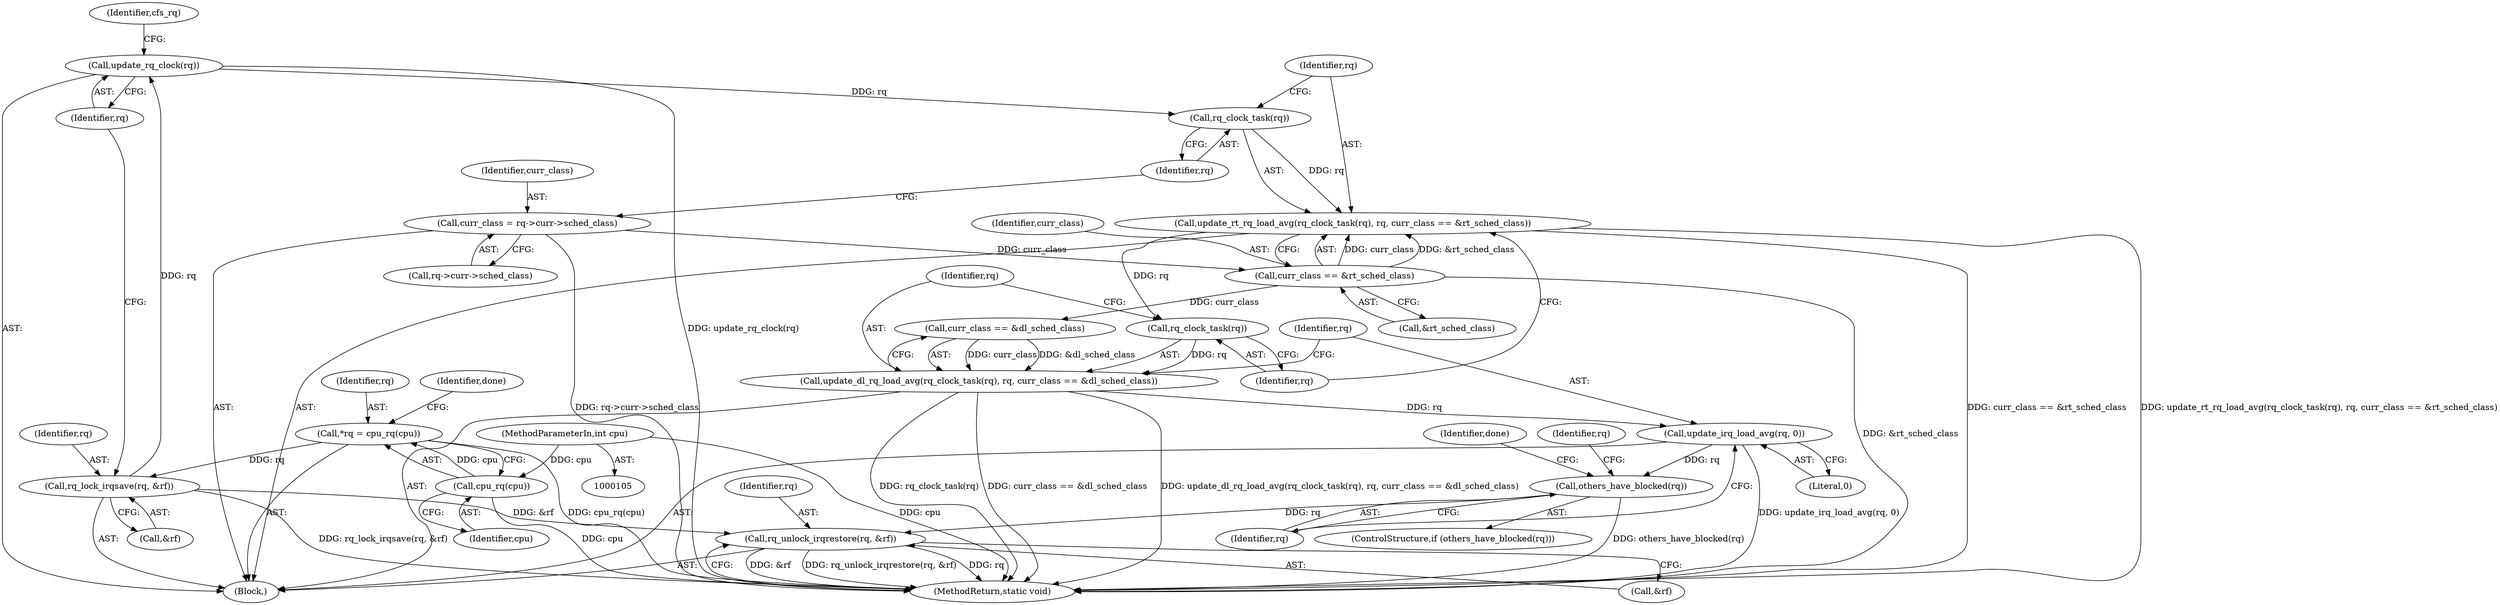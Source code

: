 digraph "0_linux_c40f7d74c741a907cfaeb73a7697081881c497d0_1@API" {
"1000173" [label="(Call,update_rt_rq_load_avg(rq_clock_task(rq), rq, curr_class == &rt_sched_class))"];
"1000174" [label="(Call,rq_clock_task(rq))"];
"1000124" [label="(Call,update_rq_clock(rq))"];
"1000120" [label="(Call,rq_lock_irqsave(rq, &rf))"];
"1000109" [label="(Call,*rq = cpu_rq(cpu))"];
"1000111" [label="(Call,cpu_rq(cpu))"];
"1000106" [label="(MethodParameterIn,int cpu)"];
"1000177" [label="(Call,curr_class == &rt_sched_class)"];
"1000166" [label="(Call,curr_class = rq->curr->sched_class)"];
"1000182" [label="(Call,rq_clock_task(rq))"];
"1000181" [label="(Call,update_dl_rq_load_avg(rq_clock_task(rq), rq, curr_class == &dl_sched_class))"];
"1000189" [label="(Call,update_irq_load_avg(rq, 0))"];
"1000193" [label="(Call,others_have_blocked(rq))"];
"1000210" [label="(Call,rq_unlock_irqrestore(rq, &rf))"];
"1000173" [label="(Call,update_rt_rq_load_avg(rq_clock_task(rq), rq, curr_class == &rt_sched_class))"];
"1000190" [label="(Identifier,rq)"];
"1000124" [label="(Call,update_rq_clock(rq))"];
"1000177" [label="(Call,curr_class == &rt_sched_class)"];
"1000194" [label="(Identifier,rq)"];
"1000192" [label="(ControlStructure,if (others_have_blocked(rq)))"];
"1000168" [label="(Call,rq->curr->sched_class)"];
"1000200" [label="(Identifier,rq)"];
"1000118" [label="(Identifier,done)"];
"1000210" [label="(Call,rq_unlock_irqrestore(rq, &rf))"];
"1000184" [label="(Identifier,rq)"];
"1000125" [label="(Identifier,rq)"];
"1000166" [label="(Call,curr_class = rq->curr->sched_class)"];
"1000212" [label="(Call,&rf)"];
"1000182" [label="(Call,rq_clock_task(rq))"];
"1000174" [label="(Call,rq_clock_task(rq))"];
"1000191" [label="(Literal,0)"];
"1000120" [label="(Call,rq_lock_irqsave(rq, &rf))"];
"1000110" [label="(Identifier,rq)"];
"1000211" [label="(Identifier,rq)"];
"1000214" [label="(MethodReturn,static void)"];
"1000183" [label="(Identifier,rq)"];
"1000178" [label="(Identifier,curr_class)"];
"1000130" [label="(Identifier,cfs_rq)"];
"1000189" [label="(Call,update_irq_load_avg(rq, 0))"];
"1000176" [label="(Identifier,rq)"];
"1000107" [label="(Block,)"];
"1000121" [label="(Identifier,rq)"];
"1000112" [label="(Identifier,cpu)"];
"1000111" [label="(Call,cpu_rq(cpu))"];
"1000106" [label="(MethodParameterIn,int cpu)"];
"1000175" [label="(Identifier,rq)"];
"1000196" [label="(Identifier,done)"];
"1000109" [label="(Call,*rq = cpu_rq(cpu))"];
"1000122" [label="(Call,&rf)"];
"1000179" [label="(Call,&rt_sched_class)"];
"1000181" [label="(Call,update_dl_rq_load_avg(rq_clock_task(rq), rq, curr_class == &dl_sched_class))"];
"1000193" [label="(Call,others_have_blocked(rq))"];
"1000167" [label="(Identifier,curr_class)"];
"1000185" [label="(Call,curr_class == &dl_sched_class)"];
"1000173" -> "1000107"  [label="AST: "];
"1000173" -> "1000177"  [label="CFG: "];
"1000174" -> "1000173"  [label="AST: "];
"1000176" -> "1000173"  [label="AST: "];
"1000177" -> "1000173"  [label="AST: "];
"1000183" -> "1000173"  [label="CFG: "];
"1000173" -> "1000214"  [label="DDG: update_rt_rq_load_avg(rq_clock_task(rq), rq, curr_class == &rt_sched_class)"];
"1000173" -> "1000214"  [label="DDG: curr_class == &rt_sched_class"];
"1000174" -> "1000173"  [label="DDG: rq"];
"1000177" -> "1000173"  [label="DDG: curr_class"];
"1000177" -> "1000173"  [label="DDG: &rt_sched_class"];
"1000173" -> "1000182"  [label="DDG: rq"];
"1000174" -> "1000175"  [label="CFG: "];
"1000175" -> "1000174"  [label="AST: "];
"1000176" -> "1000174"  [label="CFG: "];
"1000124" -> "1000174"  [label="DDG: rq"];
"1000124" -> "1000107"  [label="AST: "];
"1000124" -> "1000125"  [label="CFG: "];
"1000125" -> "1000124"  [label="AST: "];
"1000130" -> "1000124"  [label="CFG: "];
"1000124" -> "1000214"  [label="DDG: update_rq_clock(rq)"];
"1000120" -> "1000124"  [label="DDG: rq"];
"1000120" -> "1000107"  [label="AST: "];
"1000120" -> "1000122"  [label="CFG: "];
"1000121" -> "1000120"  [label="AST: "];
"1000122" -> "1000120"  [label="AST: "];
"1000125" -> "1000120"  [label="CFG: "];
"1000120" -> "1000214"  [label="DDG: rq_lock_irqsave(rq, &rf)"];
"1000109" -> "1000120"  [label="DDG: rq"];
"1000120" -> "1000210"  [label="DDG: &rf"];
"1000109" -> "1000107"  [label="AST: "];
"1000109" -> "1000111"  [label="CFG: "];
"1000110" -> "1000109"  [label="AST: "];
"1000111" -> "1000109"  [label="AST: "];
"1000118" -> "1000109"  [label="CFG: "];
"1000109" -> "1000214"  [label="DDG: cpu_rq(cpu)"];
"1000111" -> "1000109"  [label="DDG: cpu"];
"1000111" -> "1000112"  [label="CFG: "];
"1000112" -> "1000111"  [label="AST: "];
"1000111" -> "1000214"  [label="DDG: cpu"];
"1000106" -> "1000111"  [label="DDG: cpu"];
"1000106" -> "1000105"  [label="AST: "];
"1000106" -> "1000214"  [label="DDG: cpu"];
"1000177" -> "1000179"  [label="CFG: "];
"1000178" -> "1000177"  [label="AST: "];
"1000179" -> "1000177"  [label="AST: "];
"1000177" -> "1000214"  [label="DDG: &rt_sched_class"];
"1000166" -> "1000177"  [label="DDG: curr_class"];
"1000177" -> "1000185"  [label="DDG: curr_class"];
"1000166" -> "1000107"  [label="AST: "];
"1000166" -> "1000168"  [label="CFG: "];
"1000167" -> "1000166"  [label="AST: "];
"1000168" -> "1000166"  [label="AST: "];
"1000175" -> "1000166"  [label="CFG: "];
"1000166" -> "1000214"  [label="DDG: rq->curr->sched_class"];
"1000182" -> "1000181"  [label="AST: "];
"1000182" -> "1000183"  [label="CFG: "];
"1000183" -> "1000182"  [label="AST: "];
"1000184" -> "1000182"  [label="CFG: "];
"1000182" -> "1000181"  [label="DDG: rq"];
"1000181" -> "1000107"  [label="AST: "];
"1000181" -> "1000185"  [label="CFG: "];
"1000184" -> "1000181"  [label="AST: "];
"1000185" -> "1000181"  [label="AST: "];
"1000190" -> "1000181"  [label="CFG: "];
"1000181" -> "1000214"  [label="DDG: curr_class == &dl_sched_class"];
"1000181" -> "1000214"  [label="DDG: update_dl_rq_load_avg(rq_clock_task(rq), rq, curr_class == &dl_sched_class)"];
"1000181" -> "1000214"  [label="DDG: rq_clock_task(rq)"];
"1000185" -> "1000181"  [label="DDG: curr_class"];
"1000185" -> "1000181"  [label="DDG: &dl_sched_class"];
"1000181" -> "1000189"  [label="DDG: rq"];
"1000189" -> "1000107"  [label="AST: "];
"1000189" -> "1000191"  [label="CFG: "];
"1000190" -> "1000189"  [label="AST: "];
"1000191" -> "1000189"  [label="AST: "];
"1000194" -> "1000189"  [label="CFG: "];
"1000189" -> "1000214"  [label="DDG: update_irq_load_avg(rq, 0)"];
"1000189" -> "1000193"  [label="DDG: rq"];
"1000193" -> "1000192"  [label="AST: "];
"1000193" -> "1000194"  [label="CFG: "];
"1000194" -> "1000193"  [label="AST: "];
"1000196" -> "1000193"  [label="CFG: "];
"1000200" -> "1000193"  [label="CFG: "];
"1000193" -> "1000214"  [label="DDG: others_have_blocked(rq)"];
"1000193" -> "1000210"  [label="DDG: rq"];
"1000210" -> "1000107"  [label="AST: "];
"1000210" -> "1000212"  [label="CFG: "];
"1000211" -> "1000210"  [label="AST: "];
"1000212" -> "1000210"  [label="AST: "];
"1000214" -> "1000210"  [label="CFG: "];
"1000210" -> "1000214"  [label="DDG: &rf"];
"1000210" -> "1000214"  [label="DDG: rq_unlock_irqrestore(rq, &rf)"];
"1000210" -> "1000214"  [label="DDG: rq"];
}
